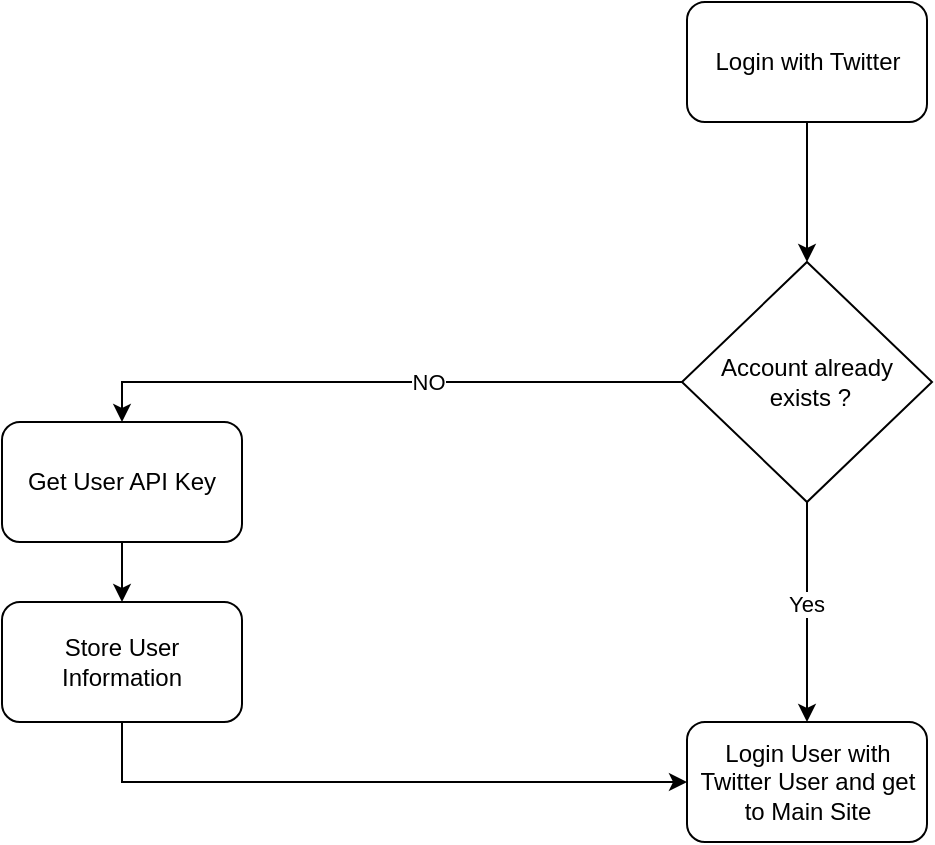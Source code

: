 <mxfile version="22.0.4" type="github">
  <diagram id="C5RBs43oDa-KdzZeNtuy" name="Page-1">
    <mxGraphModel dx="1434" dy="768" grid="1" gridSize="10" guides="1" tooltips="1" connect="1" arrows="1" fold="1" page="1" pageScale="1" pageWidth="827" pageHeight="1169" math="0" shadow="0">
      <root>
        <mxCell id="WIyWlLk6GJQsqaUBKTNV-0" />
        <mxCell id="WIyWlLk6GJQsqaUBKTNV-1" parent="WIyWlLk6GJQsqaUBKTNV-0" />
        <mxCell id="AWtPOF0ezWwVsfff3341-0" value="Login with Twitter" style="rounded=1;whiteSpace=wrap;html=1;" vertex="1" parent="WIyWlLk6GJQsqaUBKTNV-1">
          <mxGeometry x="402.5" y="10" width="120" height="60" as="geometry" />
        </mxCell>
        <mxCell id="AWtPOF0ezWwVsfff3341-1" value="Account already&lt;br&gt;&amp;nbsp;exists ?" style="rhombus;whiteSpace=wrap;html=1;" vertex="1" parent="WIyWlLk6GJQsqaUBKTNV-1">
          <mxGeometry x="400" y="140" width="125" height="120" as="geometry" />
        </mxCell>
        <mxCell id="AWtPOF0ezWwVsfff3341-2" value="" style="endArrow=classic;html=1;rounded=0;exitX=0.5;exitY=1;exitDx=0;exitDy=0;entryX=0.5;entryY=0;entryDx=0;entryDy=0;" edge="1" parent="WIyWlLk6GJQsqaUBKTNV-1" source="AWtPOF0ezWwVsfff3341-0" target="AWtPOF0ezWwVsfff3341-1">
          <mxGeometry width="50" height="50" relative="1" as="geometry">
            <mxPoint x="452.5" y="350" as="sourcePoint" />
            <mxPoint x="502.5" y="300" as="targetPoint" />
          </mxGeometry>
        </mxCell>
        <mxCell id="AWtPOF0ezWwVsfff3341-3" value="" style="endArrow=classic;html=1;rounded=0;exitX=0;exitY=0.5;exitDx=0;exitDy=0;entryX=0.5;entryY=0;entryDx=0;entryDy=0;" edge="1" parent="WIyWlLk6GJQsqaUBKTNV-1" source="AWtPOF0ezWwVsfff3341-1" target="AWtPOF0ezWwVsfff3341-5">
          <mxGeometry width="50" height="50" relative="1" as="geometry">
            <mxPoint x="390" y="320" as="sourcePoint" />
            <mxPoint x="120" y="250" as="targetPoint" />
            <Array as="points">
              <mxPoint x="120" y="200" />
            </Array>
          </mxGeometry>
        </mxCell>
        <mxCell id="AWtPOF0ezWwVsfff3341-4" value="NO" style="edgeLabel;html=1;align=center;verticalAlign=middle;resizable=0;points=[];" vertex="1" connectable="0" parent="AWtPOF0ezWwVsfff3341-3">
          <mxGeometry x="-0.151" y="2" relative="1" as="geometry">
            <mxPoint y="-2" as="offset" />
          </mxGeometry>
        </mxCell>
        <mxCell id="AWtPOF0ezWwVsfff3341-5" value="Get User API Key" style="rounded=1;whiteSpace=wrap;html=1;" vertex="1" parent="WIyWlLk6GJQsqaUBKTNV-1">
          <mxGeometry x="60" y="220" width="120" height="60" as="geometry" />
        </mxCell>
        <mxCell id="AWtPOF0ezWwVsfff3341-6" value="" style="endArrow=classic;html=1;rounded=0;entryX=0.5;entryY=0;entryDx=0;entryDy=0;exitX=0.5;exitY=1;exitDx=0;exitDy=0;" edge="1" parent="WIyWlLk6GJQsqaUBKTNV-1" source="AWtPOF0ezWwVsfff3341-1" target="AWtPOF0ezWwVsfff3341-8">
          <mxGeometry width="50" height="50" relative="1" as="geometry">
            <mxPoint x="570" y="290" as="sourcePoint" />
            <mxPoint x="460" y="340" as="targetPoint" />
          </mxGeometry>
        </mxCell>
        <mxCell id="AWtPOF0ezWwVsfff3341-7" value="Yes" style="edgeLabel;html=1;align=center;verticalAlign=middle;resizable=0;points=[];" vertex="1" connectable="0" parent="AWtPOF0ezWwVsfff3341-6">
          <mxGeometry x="0.003" y="2" relative="1" as="geometry">
            <mxPoint x="-3" y="-4" as="offset" />
          </mxGeometry>
        </mxCell>
        <mxCell id="AWtPOF0ezWwVsfff3341-8" value="Login User with Twitter User and get to Main Site" style="rounded=1;whiteSpace=wrap;html=1;" vertex="1" parent="WIyWlLk6GJQsqaUBKTNV-1">
          <mxGeometry x="402.5" y="370" width="120" height="60" as="geometry" />
        </mxCell>
        <mxCell id="AWtPOF0ezWwVsfff3341-9" value="" style="endArrow=classic;html=1;rounded=0;exitX=0.5;exitY=1;exitDx=0;exitDy=0;" edge="1" parent="WIyWlLk6GJQsqaUBKTNV-1" source="AWtPOF0ezWwVsfff3341-5" target="AWtPOF0ezWwVsfff3341-11">
          <mxGeometry width="50" height="50" relative="1" as="geometry">
            <mxPoint x="473" y="270" as="sourcePoint" />
            <mxPoint x="120" y="370" as="targetPoint" />
          </mxGeometry>
        </mxCell>
        <mxCell id="AWtPOF0ezWwVsfff3341-11" value="Store User Information" style="rounded=1;whiteSpace=wrap;html=1;" vertex="1" parent="WIyWlLk6GJQsqaUBKTNV-1">
          <mxGeometry x="60" y="310" width="120" height="60" as="geometry" />
        </mxCell>
        <mxCell id="AWtPOF0ezWwVsfff3341-13" value="" style="endArrow=classic;html=1;rounded=0;exitX=0.5;exitY=1;exitDx=0;exitDy=0;entryX=0;entryY=0.5;entryDx=0;entryDy=0;" edge="1" parent="WIyWlLk6GJQsqaUBKTNV-1" source="AWtPOF0ezWwVsfff3341-11" target="AWtPOF0ezWwVsfff3341-8">
          <mxGeometry width="50" height="50" relative="1" as="geometry">
            <mxPoint x="410" y="210" as="sourcePoint" />
            <mxPoint x="130" y="230" as="targetPoint" />
            <Array as="points">
              <mxPoint x="120" y="400" />
            </Array>
          </mxGeometry>
        </mxCell>
      </root>
    </mxGraphModel>
  </diagram>
</mxfile>
